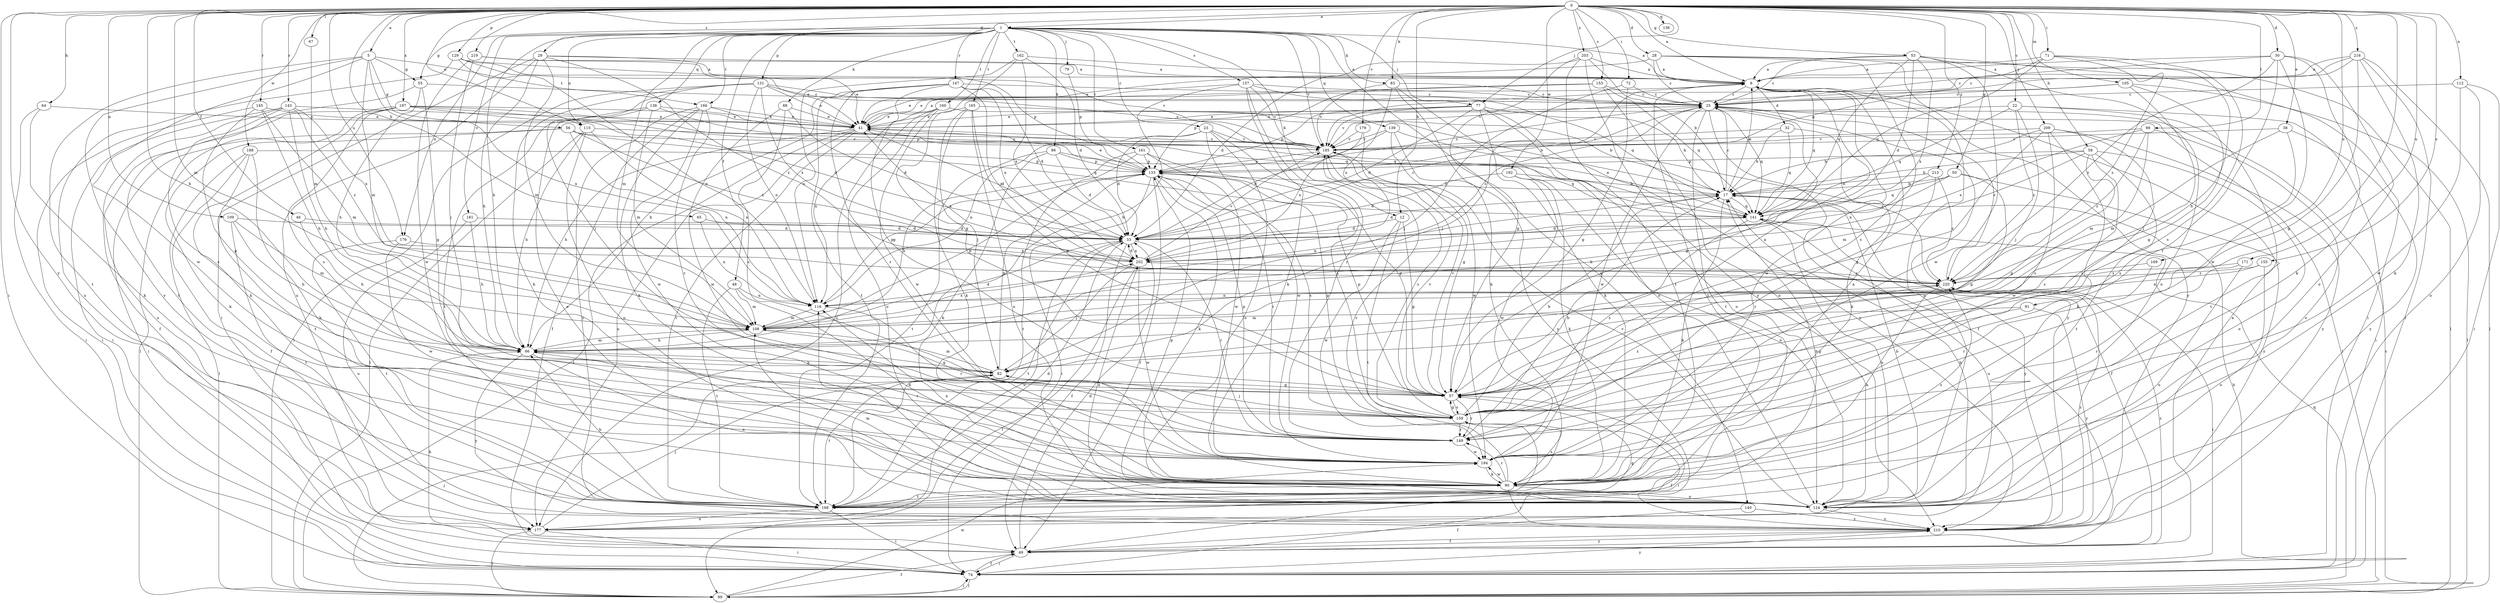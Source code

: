 strict digraph  {
0;
1;
5;
8;
12;
17;
22;
23;
25;
28;
29;
30;
32;
33;
38;
41;
46;
48;
49;
50;
53;
55;
56;
57;
58;
64;
65;
66;
67;
71;
72;
74;
77;
79;
82;
83;
86;
88;
90;
91;
98;
99;
105;
108;
109;
112;
115;
116;
124;
129;
131;
133;
136;
138;
139;
140;
141;
143;
145;
147;
149;
153;
155;
157;
159;
160;
161;
162;
165;
166;
168;
169;
171;
176;
177;
179;
181;
185;
188;
192;
194;
197;
202;
203;
209;
210;
213;
216;
219;
220;
0 -> 1  [label=a];
0 -> 5  [label=a];
0 -> 8  [label=a];
0 -> 12  [label=b];
0 -> 22  [label=c];
0 -> 28  [label=d];
0 -> 29  [label=d];
0 -> 30  [label=d];
0 -> 38  [label=e];
0 -> 46  [label=f];
0 -> 50  [label=g];
0 -> 53  [label=g];
0 -> 58  [label=h];
0 -> 64  [label=h];
0 -> 65  [label=h];
0 -> 66  [label=h];
0 -> 67  [label=i];
0 -> 71  [label=i];
0 -> 72  [label=i];
0 -> 74  [label=i];
0 -> 77  [label=j];
0 -> 83  [label=k];
0 -> 91  [label=l];
0 -> 98  [label=l];
0 -> 105  [label=m];
0 -> 108  [label=m];
0 -> 109  [label=n];
0 -> 112  [label=n];
0 -> 115  [label=n];
0 -> 129  [label=p];
0 -> 136  [label=q];
0 -> 143  [label=r];
0 -> 145  [label=r];
0 -> 153  [label=s];
0 -> 155  [label=s];
0 -> 169  [label=u];
0 -> 171  [label=u];
0 -> 176  [label=u];
0 -> 179  [label=v];
0 -> 188  [label=w];
0 -> 192  [label=w];
0 -> 197  [label=x];
0 -> 203  [label=y];
0 -> 209  [label=y];
0 -> 210  [label=y];
0 -> 213  [label=z];
0 -> 216  [label=z];
0 -> 219  [label=z];
1 -> 8  [label=a];
1 -> 12  [label=b];
1 -> 23  [label=c];
1 -> 48  [label=f];
1 -> 55  [label=g];
1 -> 66  [label=h];
1 -> 77  [label=j];
1 -> 79  [label=j];
1 -> 83  [label=k];
1 -> 86  [label=k];
1 -> 88  [label=k];
1 -> 108  [label=m];
1 -> 115  [label=n];
1 -> 131  [label=p];
1 -> 138  [label=q];
1 -> 139  [label=q];
1 -> 140  [label=q];
1 -> 147  [label=r];
1 -> 157  [label=s];
1 -> 160  [label=t];
1 -> 161  [label=t];
1 -> 162  [label=t];
1 -> 165  [label=t];
1 -> 166  [label=t];
1 -> 176  [label=u];
1 -> 181  [label=v];
1 -> 185  [label=v];
5 -> 55  [label=g];
5 -> 56  [label=g];
5 -> 108  [label=m];
5 -> 116  [label=n];
5 -> 166  [label=t];
5 -> 168  [label=t];
5 -> 194  [label=w];
5 -> 210  [label=y];
8 -> 25  [label=c];
8 -> 32  [label=d];
8 -> 82  [label=j];
8 -> 124  [label=o];
8 -> 141  [label=q];
8 -> 168  [label=t];
8 -> 194  [label=w];
12 -> 33  [label=d];
12 -> 57  [label=g];
12 -> 168  [label=t];
12 -> 194  [label=w];
17 -> 8  [label=a];
17 -> 25  [label=c];
17 -> 33  [label=d];
17 -> 49  [label=f];
17 -> 90  [label=k];
17 -> 116  [label=n];
17 -> 141  [label=q];
22 -> 41  [label=e];
22 -> 74  [label=i];
22 -> 82  [label=j];
22 -> 141  [label=q];
22 -> 168  [label=t];
22 -> 220  [label=z];
23 -> 33  [label=d];
23 -> 116  [label=n];
23 -> 124  [label=o];
23 -> 159  [label=s];
23 -> 185  [label=v];
23 -> 194  [label=w];
25 -> 41  [label=e];
25 -> 49  [label=f];
25 -> 57  [label=g];
25 -> 99  [label=l];
25 -> 141  [label=q];
25 -> 168  [label=t];
25 -> 194  [label=w];
25 -> 210  [label=y];
28 -> 8  [label=a];
28 -> 25  [label=c];
28 -> 41  [label=e];
28 -> 99  [label=l];
28 -> 159  [label=s];
28 -> 210  [label=y];
29 -> 8  [label=a];
29 -> 66  [label=h];
29 -> 74  [label=i];
29 -> 108  [label=m];
29 -> 133  [label=p];
29 -> 177  [label=u];
29 -> 220  [label=z];
30 -> 8  [label=a];
30 -> 90  [label=k];
30 -> 124  [label=o];
30 -> 149  [label=r];
30 -> 185  [label=v];
30 -> 194  [label=w];
30 -> 220  [label=z];
32 -> 17  [label=b];
32 -> 90  [label=k];
32 -> 141  [label=q];
32 -> 185  [label=v];
33 -> 25  [label=c];
33 -> 49  [label=f];
33 -> 149  [label=r];
33 -> 168  [label=t];
33 -> 177  [label=u];
33 -> 202  [label=x];
38 -> 108  [label=m];
38 -> 159  [label=s];
38 -> 185  [label=v];
38 -> 210  [label=y];
41 -> 8  [label=a];
41 -> 33  [label=d];
41 -> 66  [label=h];
41 -> 99  [label=l];
41 -> 168  [label=t];
41 -> 177  [label=u];
41 -> 185  [label=v];
46 -> 33  [label=d];
46 -> 66  [label=h];
48 -> 90  [label=k];
48 -> 108  [label=m];
48 -> 116  [label=n];
48 -> 168  [label=t];
49 -> 8  [label=a];
49 -> 33  [label=d];
49 -> 66  [label=h];
49 -> 74  [label=i];
49 -> 210  [label=y];
49 -> 220  [label=z];
50 -> 17  [label=b];
50 -> 57  [label=g];
50 -> 141  [label=q];
50 -> 202  [label=x];
50 -> 210  [label=y];
53 -> 8  [label=a];
53 -> 25  [label=c];
53 -> 33  [label=d];
53 -> 74  [label=i];
53 -> 124  [label=o];
53 -> 141  [label=q];
53 -> 194  [label=w];
53 -> 202  [label=x];
55 -> 25  [label=c];
55 -> 57  [label=g];
55 -> 66  [label=h];
55 -> 168  [label=t];
56 -> 74  [label=i];
56 -> 90  [label=k];
56 -> 116  [label=n];
56 -> 141  [label=q];
56 -> 185  [label=v];
56 -> 202  [label=x];
57 -> 8  [label=a];
57 -> 74  [label=i];
57 -> 133  [label=p];
57 -> 149  [label=r];
57 -> 159  [label=s];
57 -> 185  [label=v];
58 -> 17  [label=b];
58 -> 57  [label=g];
58 -> 108  [label=m];
58 -> 124  [label=o];
58 -> 133  [label=p];
58 -> 159  [label=s];
58 -> 168  [label=t];
64 -> 41  [label=e];
64 -> 74  [label=i];
64 -> 90  [label=k];
65 -> 33  [label=d];
65 -> 116  [label=n];
66 -> 82  [label=j];
66 -> 108  [label=m];
66 -> 124  [label=o];
66 -> 149  [label=r];
66 -> 210  [label=y];
67 -> 108  [label=m];
71 -> 8  [label=a];
71 -> 25  [label=c];
71 -> 66  [label=h];
71 -> 141  [label=q];
71 -> 159  [label=s];
71 -> 220  [label=z];
72 -> 25  [label=c];
72 -> 57  [label=g];
72 -> 82  [label=j];
74 -> 17  [label=b];
74 -> 49  [label=f];
74 -> 99  [label=l];
74 -> 210  [label=y];
77 -> 17  [label=b];
77 -> 33  [label=d];
77 -> 41  [label=e];
77 -> 90  [label=k];
77 -> 124  [label=o];
77 -> 133  [label=p];
77 -> 185  [label=v];
77 -> 210  [label=y];
79 -> 133  [label=p];
82 -> 57  [label=g];
82 -> 66  [label=h];
82 -> 108  [label=m];
82 -> 133  [label=p];
82 -> 168  [label=t];
83 -> 25  [label=c];
83 -> 90  [label=k];
83 -> 124  [label=o];
83 -> 185  [label=v];
83 -> 202  [label=x];
86 -> 33  [label=d];
86 -> 90  [label=k];
86 -> 133  [label=p];
86 -> 141  [label=q];
86 -> 168  [label=t];
88 -> 33  [label=d];
88 -> 41  [label=e];
88 -> 159  [label=s];
88 -> 194  [label=w];
90 -> 8  [label=a];
90 -> 116  [label=n];
90 -> 124  [label=o];
90 -> 149  [label=r];
90 -> 159  [label=s];
90 -> 168  [label=t];
90 -> 185  [label=v];
90 -> 194  [label=w];
90 -> 210  [label=y];
90 -> 220  [label=z];
91 -> 57  [label=g];
91 -> 108  [label=m];
91 -> 210  [label=y];
98 -> 108  [label=m];
98 -> 124  [label=o];
98 -> 185  [label=v];
98 -> 202  [label=x];
98 -> 220  [label=z];
99 -> 25  [label=c];
99 -> 49  [label=f];
99 -> 74  [label=i];
99 -> 82  [label=j];
99 -> 141  [label=q];
99 -> 194  [label=w];
105 -> 25  [label=c];
105 -> 57  [label=g];
105 -> 82  [label=j];
105 -> 99  [label=l];
105 -> 185  [label=v];
108 -> 33  [label=d];
108 -> 57  [label=g];
108 -> 66  [label=h];
108 -> 133  [label=p];
108 -> 202  [label=x];
109 -> 33  [label=d];
109 -> 66  [label=h];
109 -> 108  [label=m];
109 -> 168  [label=t];
112 -> 25  [label=c];
112 -> 74  [label=i];
112 -> 124  [label=o];
112 -> 194  [label=w];
115 -> 66  [label=h];
115 -> 99  [label=l];
115 -> 116  [label=n];
115 -> 124  [label=o];
115 -> 185  [label=v];
116 -> 108  [label=m];
116 -> 133  [label=p];
116 -> 149  [label=r];
124 -> 17  [label=b];
124 -> 108  [label=m];
124 -> 116  [label=n];
124 -> 133  [label=p];
124 -> 185  [label=v];
124 -> 202  [label=x];
124 -> 210  [label=y];
129 -> 8  [label=a];
129 -> 41  [label=e];
129 -> 116  [label=n];
129 -> 177  [label=u];
129 -> 185  [label=v];
131 -> 25  [label=c];
131 -> 41  [label=e];
131 -> 82  [label=j];
131 -> 90  [label=k];
131 -> 99  [label=l];
131 -> 116  [label=n];
131 -> 185  [label=v];
131 -> 202  [label=x];
133 -> 17  [label=b];
133 -> 25  [label=c];
133 -> 41  [label=e];
133 -> 49  [label=f];
133 -> 74  [label=i];
133 -> 90  [label=k];
133 -> 149  [label=r];
133 -> 159  [label=s];
138 -> 41  [label=e];
138 -> 108  [label=m];
138 -> 124  [label=o];
138 -> 141  [label=q];
138 -> 168  [label=t];
139 -> 33  [label=d];
139 -> 57  [label=g];
139 -> 185  [label=v];
139 -> 210  [label=y];
139 -> 220  [label=z];
140 -> 49  [label=f];
140 -> 210  [label=y];
141 -> 33  [label=d];
141 -> 41  [label=e];
141 -> 124  [label=o];
141 -> 159  [label=s];
141 -> 177  [label=u];
141 -> 210  [label=y];
143 -> 41  [label=e];
143 -> 49  [label=f];
143 -> 66  [label=h];
143 -> 74  [label=i];
143 -> 159  [label=s];
143 -> 202  [label=x];
143 -> 220  [label=z];
145 -> 41  [label=e];
145 -> 57  [label=g];
145 -> 66  [label=h];
145 -> 74  [label=i];
145 -> 108  [label=m];
147 -> 25  [label=c];
147 -> 33  [label=d];
147 -> 57  [label=g];
147 -> 66  [label=h];
147 -> 149  [label=r];
147 -> 168  [label=t];
147 -> 202  [label=x];
147 -> 220  [label=z];
149 -> 17  [label=b];
149 -> 133  [label=p];
149 -> 194  [label=w];
153 -> 25  [label=c];
153 -> 41  [label=e];
153 -> 124  [label=o];
153 -> 133  [label=p];
153 -> 141  [label=q];
155 -> 116  [label=n];
155 -> 124  [label=o];
155 -> 220  [label=z];
157 -> 25  [label=c];
157 -> 41  [label=e];
157 -> 66  [label=h];
157 -> 90  [label=k];
157 -> 141  [label=q];
157 -> 149  [label=r];
157 -> 185  [label=v];
159 -> 17  [label=b];
159 -> 49  [label=f];
159 -> 57  [label=g];
159 -> 82  [label=j];
159 -> 133  [label=p];
159 -> 149  [label=r];
159 -> 185  [label=v];
159 -> 220  [label=z];
160 -> 17  [label=b];
160 -> 41  [label=e];
160 -> 116  [label=n];
160 -> 124  [label=o];
160 -> 177  [label=u];
160 -> 194  [label=w];
161 -> 57  [label=g];
161 -> 66  [label=h];
161 -> 133  [label=p];
161 -> 168  [label=t];
161 -> 194  [label=w];
162 -> 8  [label=a];
162 -> 33  [label=d];
162 -> 57  [label=g];
162 -> 116  [label=n];
162 -> 202  [label=x];
165 -> 17  [label=b];
165 -> 41  [label=e];
165 -> 57  [label=g];
165 -> 82  [label=j];
165 -> 90  [label=k];
165 -> 124  [label=o];
166 -> 41  [label=e];
166 -> 49  [label=f];
166 -> 90  [label=k];
166 -> 149  [label=r];
166 -> 185  [label=v];
166 -> 194  [label=w];
166 -> 210  [label=y];
168 -> 17  [label=b];
168 -> 33  [label=d];
168 -> 66  [label=h];
168 -> 74  [label=i];
168 -> 177  [label=u];
169 -> 149  [label=r];
169 -> 220  [label=z];
171 -> 124  [label=o];
171 -> 149  [label=r];
171 -> 220  [label=z];
176 -> 168  [label=t];
176 -> 194  [label=w];
176 -> 202  [label=x];
177 -> 17  [label=b];
177 -> 57  [label=g];
177 -> 74  [label=i];
177 -> 82  [label=j];
177 -> 99  [label=l];
179 -> 185  [label=v];
179 -> 194  [label=w];
179 -> 202  [label=x];
181 -> 33  [label=d];
181 -> 66  [label=h];
181 -> 177  [label=u];
185 -> 133  [label=p];
185 -> 159  [label=s];
188 -> 49  [label=f];
188 -> 90  [label=k];
188 -> 99  [label=l];
188 -> 133  [label=p];
188 -> 168  [label=t];
192 -> 17  [label=b];
192 -> 33  [label=d];
192 -> 90  [label=k];
192 -> 124  [label=o];
192 -> 194  [label=w];
194 -> 90  [label=k];
197 -> 33  [label=d];
197 -> 41  [label=e];
197 -> 90  [label=k];
197 -> 99  [label=l];
197 -> 133  [label=p];
197 -> 141  [label=q];
197 -> 159  [label=s];
197 -> 177  [label=u];
202 -> 25  [label=c];
202 -> 33  [label=d];
202 -> 82  [label=j];
202 -> 99  [label=l];
202 -> 185  [label=v];
202 -> 194  [label=w];
202 -> 220  [label=z];
203 -> 8  [label=a];
203 -> 17  [label=b];
203 -> 33  [label=d];
203 -> 57  [label=g];
203 -> 168  [label=t];
203 -> 210  [label=y];
209 -> 17  [label=b];
209 -> 57  [label=g];
209 -> 90  [label=k];
209 -> 159  [label=s];
209 -> 185  [label=v];
209 -> 194  [label=w];
209 -> 210  [label=y];
210 -> 49  [label=f];
210 -> 220  [label=z];
213 -> 17  [label=b];
213 -> 66  [label=h];
213 -> 149  [label=r];
213 -> 220  [label=z];
216 -> 8  [label=a];
216 -> 25  [label=c];
216 -> 57  [label=g];
216 -> 74  [label=i];
216 -> 90  [label=k];
216 -> 99  [label=l];
216 -> 133  [label=p];
219 -> 8  [label=a];
219 -> 41  [label=e];
219 -> 82  [label=j];
219 -> 194  [label=w];
220 -> 25  [label=c];
220 -> 41  [label=e];
220 -> 74  [label=i];
220 -> 90  [label=k];
220 -> 116  [label=n];
}
